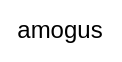 <mxfile version="17.1.2" type="device"><diagram id="ZQ5GLyqz0-GMYzfum5Uo" name="Page-1"><mxGraphModel dx="1790" dy="835" grid="1" gridSize="10" guides="1" tooltips="1" connect="1" arrows="1" fold="1" page="1" pageScale="1" pageWidth="850" pageHeight="1100" math="0" shadow="0"><root><mxCell id="0"/><mxCell id="1" parent="0"/><mxCell id="KV2krvsVebFzVTf83NLN-10" value="amogus" style="text;html=1;strokeColor=none;fillColor=none;align=center;verticalAlign=middle;whiteSpace=wrap;rounded=0;" vertex="1" parent="1"><mxGeometry x="365" y="240" width="60" height="30" as="geometry"/></mxCell></root></mxGraphModel></diagram></mxfile>